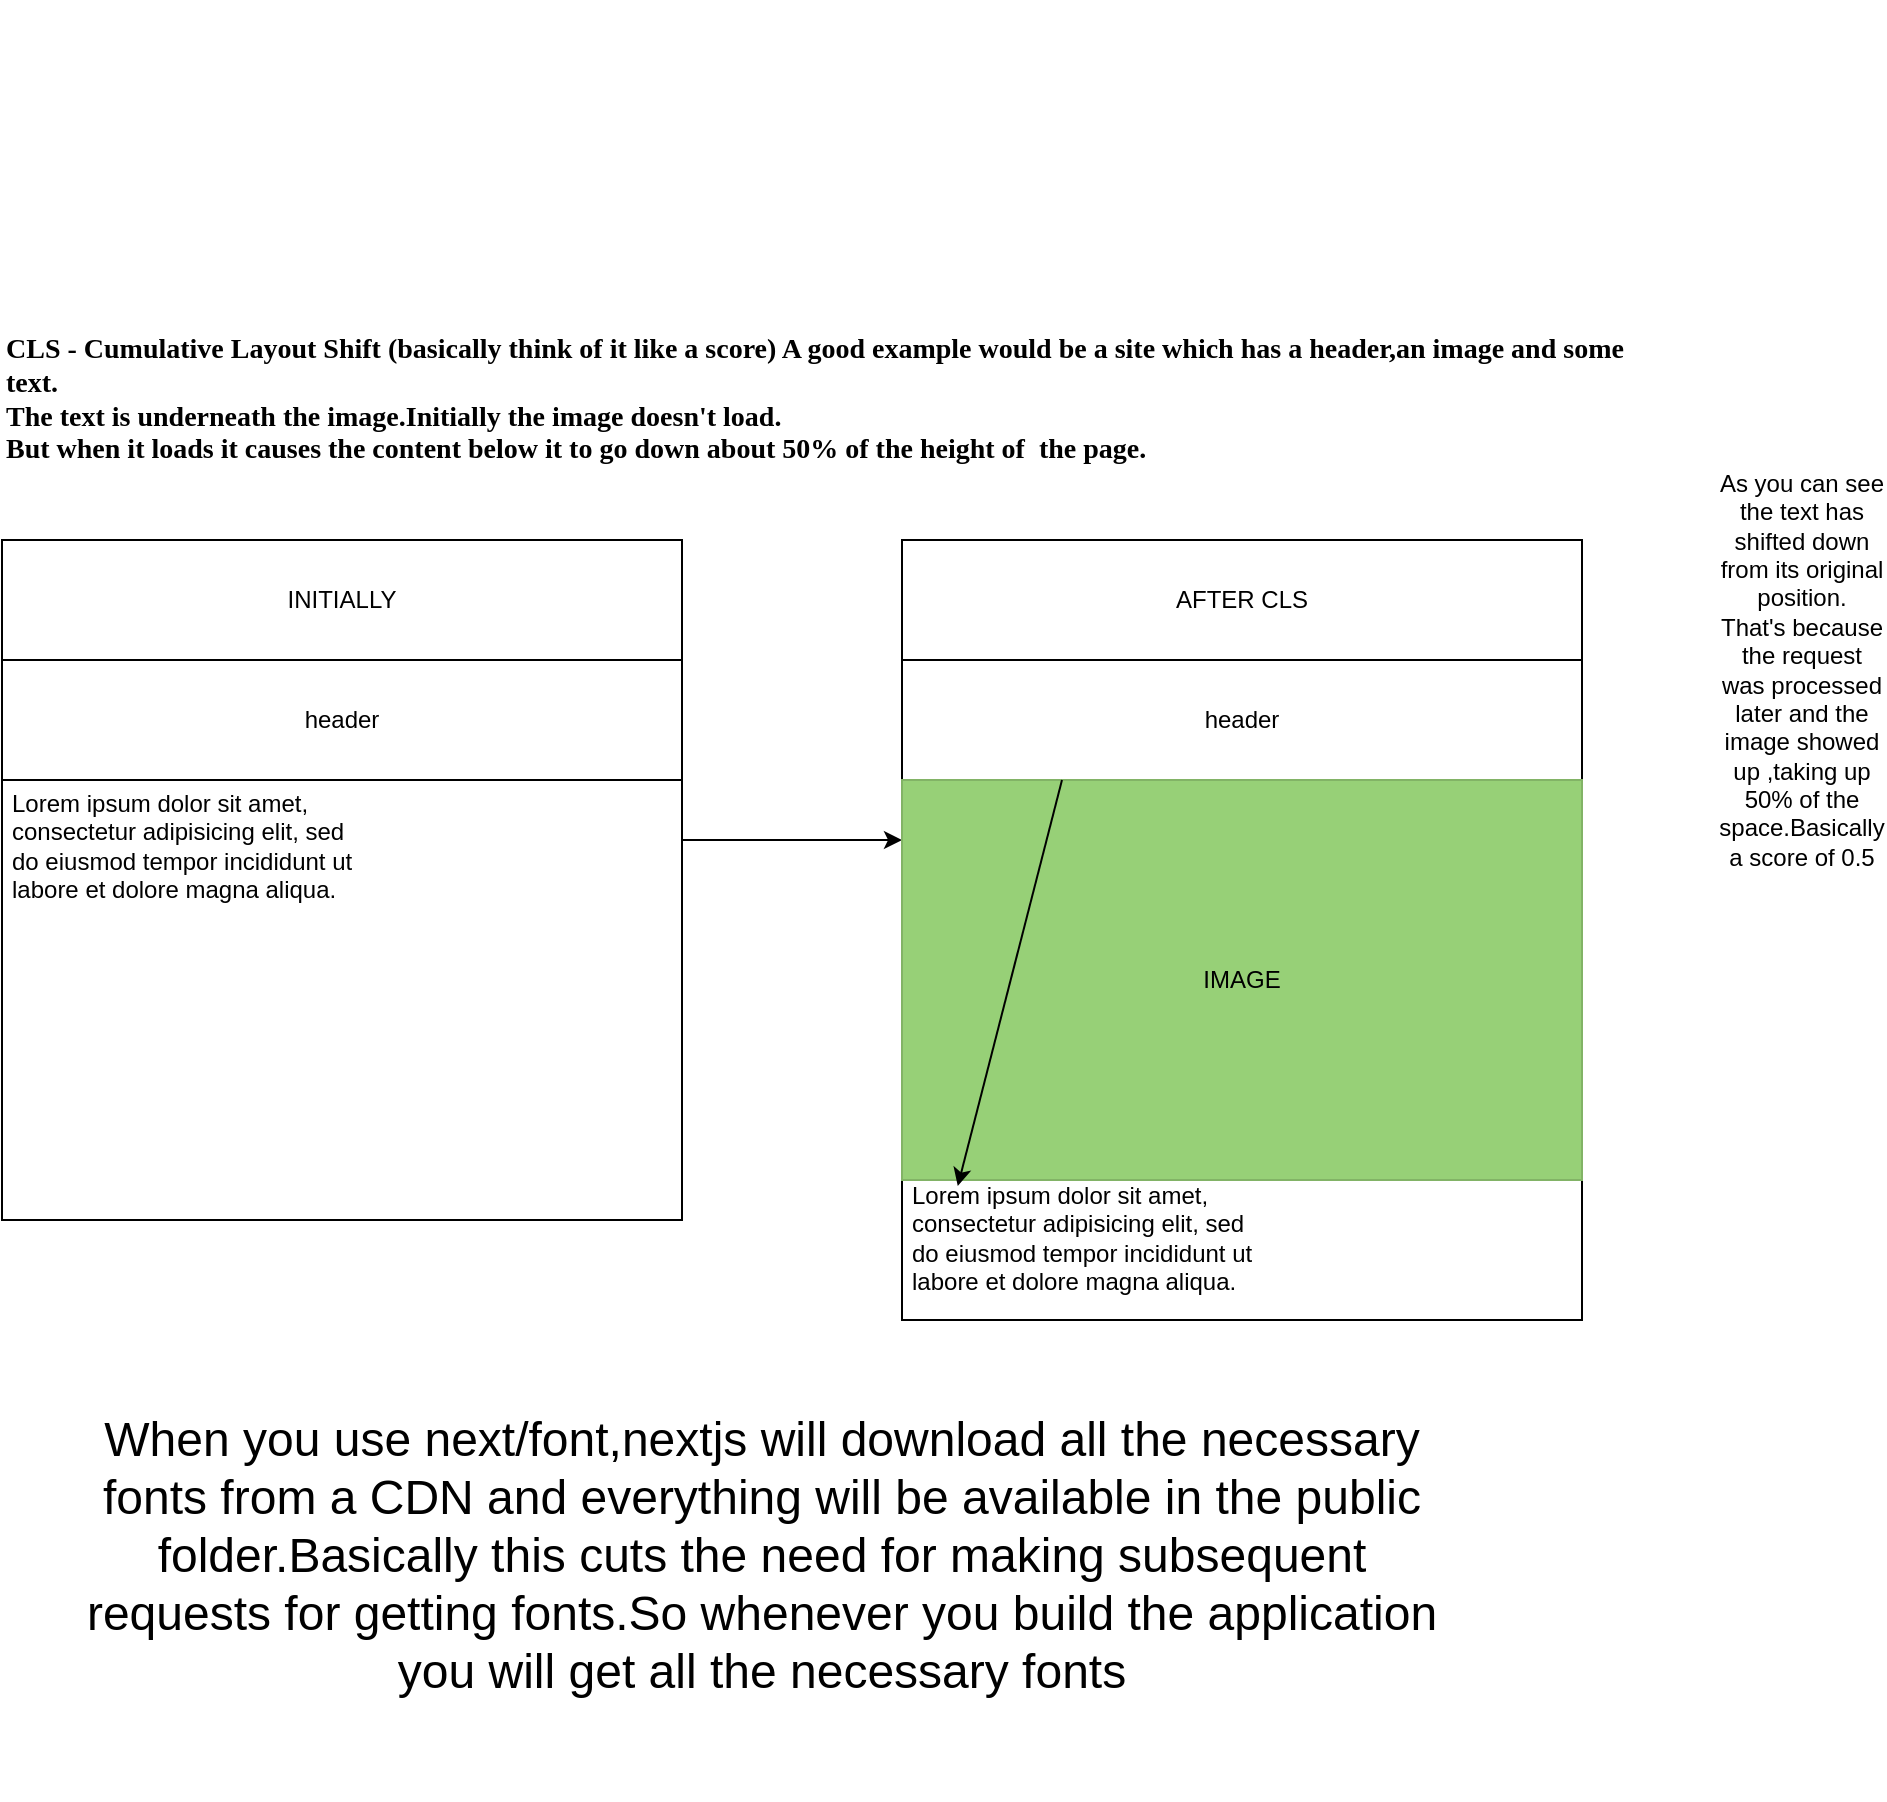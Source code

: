 <mxfile version="22.1.17" type="github">
  <diagram name="Page-1" id="HMk1L3ZVmhgXQnbdjf0Z">
    <mxGraphModel dx="1367" dy="2946" grid="1" gridSize="10" guides="1" tooltips="1" connect="1" arrows="1" fold="1" page="1" pageScale="1" pageWidth="850" pageHeight="1100" math="0" shadow="0">
      <root>
        <mxCell id="0" />
        <mxCell id="1" parent="0" />
        <mxCell id="uL2jTAdxlcE1hqd3arbY-60" value="&lt;div align=&quot;left&quot;&gt;&lt;font face=&quot;Georgia&quot;&gt;&lt;b&gt;&lt;font style=&quot;font-size: 14px;&quot;&gt;CLS - Cumulative Layout Shift (basically think of it like a score) A good example would be a site which has a header,an image and some text.&lt;/font&gt;&lt;/b&gt;&lt;br&gt;&lt;b&gt;&lt;font style=&quot;font-size: 14px;&quot;&gt;The text is underneath the image.Initially the image doesn&#39;t load.&lt;/font&gt;&lt;/b&gt;&lt;br&gt;&lt;b&gt;&lt;font style=&quot;font-size: 14px;&quot;&gt;But when it loads it causes the content below it to go down about 50% of the height of&amp;nbsp; the page.&lt;/font&gt;&lt;/b&gt;&lt;/font&gt;&lt;/div&gt;" style="text;html=1;strokeColor=none;fillColor=none;align=left;verticalAlign=middle;whiteSpace=wrap;rounded=0;" vertex="1" parent="1">
          <mxGeometry x="20" y="-1320" width="830" height="400" as="geometry" />
        </mxCell>
        <mxCell id="uL2jTAdxlcE1hqd3arbY-61" value="" style="rounded=0;whiteSpace=wrap;html=1;" vertex="1" parent="1">
          <mxGeometry x="20" y="-1050" width="340" height="340" as="geometry" />
        </mxCell>
        <mxCell id="uL2jTAdxlcE1hqd3arbY-63" value="" style="endArrow=classic;html=1;rounded=0;" edge="1" parent="1">
          <mxGeometry width="50" height="50" relative="1" as="geometry">
            <mxPoint x="360" y="-900" as="sourcePoint" />
            <mxPoint x="470" y="-900" as="targetPoint" />
          </mxGeometry>
        </mxCell>
        <mxCell id="uL2jTAdxlcE1hqd3arbY-64" value="" style="rounded=0;whiteSpace=wrap;html=1;" vertex="1" parent="1">
          <mxGeometry x="470" y="-1050" width="340" height="390" as="geometry" />
        </mxCell>
        <mxCell id="uL2jTAdxlcE1hqd3arbY-65" value="INITIALLY" style="rounded=0;whiteSpace=wrap;html=1;" vertex="1" parent="1">
          <mxGeometry x="20" y="-1050" width="340" height="60" as="geometry" />
        </mxCell>
        <mxCell id="uL2jTAdxlcE1hqd3arbY-66" value="AFTER CLS" style="rounded=0;whiteSpace=wrap;html=1;" vertex="1" parent="1">
          <mxGeometry x="470" y="-1050" width="340" height="60" as="geometry" />
        </mxCell>
        <mxCell id="uL2jTAdxlcE1hqd3arbY-68" value="&lt;h1&gt;&lt;br&gt;&lt;/h1&gt;&lt;p&gt;Lorem ipsum dolor sit amet, consectetur adipisicing elit, sed do eiusmod tempor incididunt ut labore et dolore magna aliqua.&lt;/p&gt;" style="text;html=1;strokeColor=none;fillColor=none;spacing=5;spacingTop=-20;whiteSpace=wrap;overflow=hidden;rounded=0;" vertex="1" parent="1">
          <mxGeometry x="20" y="-976" width="190" height="120" as="geometry" />
        </mxCell>
        <mxCell id="uL2jTAdxlcE1hqd3arbY-69" value="header" style="rounded=0;whiteSpace=wrap;html=1;" vertex="1" parent="1">
          <mxGeometry x="20" y="-990" width="340" height="60" as="geometry" />
        </mxCell>
        <mxCell id="uL2jTAdxlcE1hqd3arbY-70" value="header" style="rounded=0;whiteSpace=wrap;html=1;" vertex="1" parent="1">
          <mxGeometry x="470" y="-990" width="340" height="60" as="geometry" />
        </mxCell>
        <mxCell id="uL2jTAdxlcE1hqd3arbY-71" value="&lt;h1&gt;&lt;br&gt;&lt;/h1&gt;&lt;p&gt;Lorem ipsum dolor sit amet, consectetur adipisicing elit, sed do eiusmod tempor incididunt ut labore et dolore magna aliqua.&lt;/p&gt;" style="text;html=1;strokeColor=none;fillColor=none;spacing=5;spacingTop=-20;whiteSpace=wrap;overflow=hidden;rounded=0;" vertex="1" parent="1">
          <mxGeometry x="470" y="-780" width="190" height="120" as="geometry" />
        </mxCell>
        <mxCell id="uL2jTAdxlcE1hqd3arbY-72" value="IMAGE" style="rounded=0;whiteSpace=wrap;html=1;fillColor=#97D077;strokeColor=#82b366;" vertex="1" parent="1">
          <mxGeometry x="470" y="-930" width="340" height="200" as="geometry" />
        </mxCell>
        <mxCell id="uL2jTAdxlcE1hqd3arbY-74" value="" style="endArrow=classic;html=1;rounded=0;entryX=0.082;entryY=1.015;entryDx=0;entryDy=0;entryPerimeter=0;" edge="1" parent="1" target="uL2jTAdxlcE1hqd3arbY-72">
          <mxGeometry width="50" height="50" relative="1" as="geometry">
            <mxPoint x="550" y="-930" as="sourcePoint" />
            <mxPoint x="510" y="-760" as="targetPoint" />
          </mxGeometry>
        </mxCell>
        <mxCell id="uL2jTAdxlcE1hqd3arbY-75" value="&lt;div&gt;As you can see the text has shifted down from its original position.&lt;/div&gt;&lt;div&gt;That&#39;s because the request was processed later and the image showed up ,taking up 50% of the space.Basically a score of 0.5&lt;br&gt;&lt;/div&gt;" style="text;html=1;strokeColor=none;fillColor=none;align=center;verticalAlign=middle;whiteSpace=wrap;rounded=0;" vertex="1" parent="1">
          <mxGeometry x="890" y="-1000" width="60" height="30" as="geometry" />
        </mxCell>
        <mxCell id="uL2jTAdxlcE1hqd3arbY-76" value="&lt;div style=&quot;font-size: 24px;&quot;&gt;When you use next/font,nextjs will download all the necessary fonts from a CDN and everything will be available in the public folder.Basically this cuts the need for making subsequent requests for getting fonts.So whenever you build the application you will get all the necessary fonts&lt;/div&gt;&lt;div&gt;&lt;br&gt;&lt;/div&gt;" style="text;html=1;strokeColor=none;fillColor=none;align=center;verticalAlign=middle;whiteSpace=wrap;rounded=0;" vertex="1" parent="1">
          <mxGeometry x="50" y="-650" width="700" height="230" as="geometry" />
        </mxCell>
      </root>
    </mxGraphModel>
  </diagram>
</mxfile>
